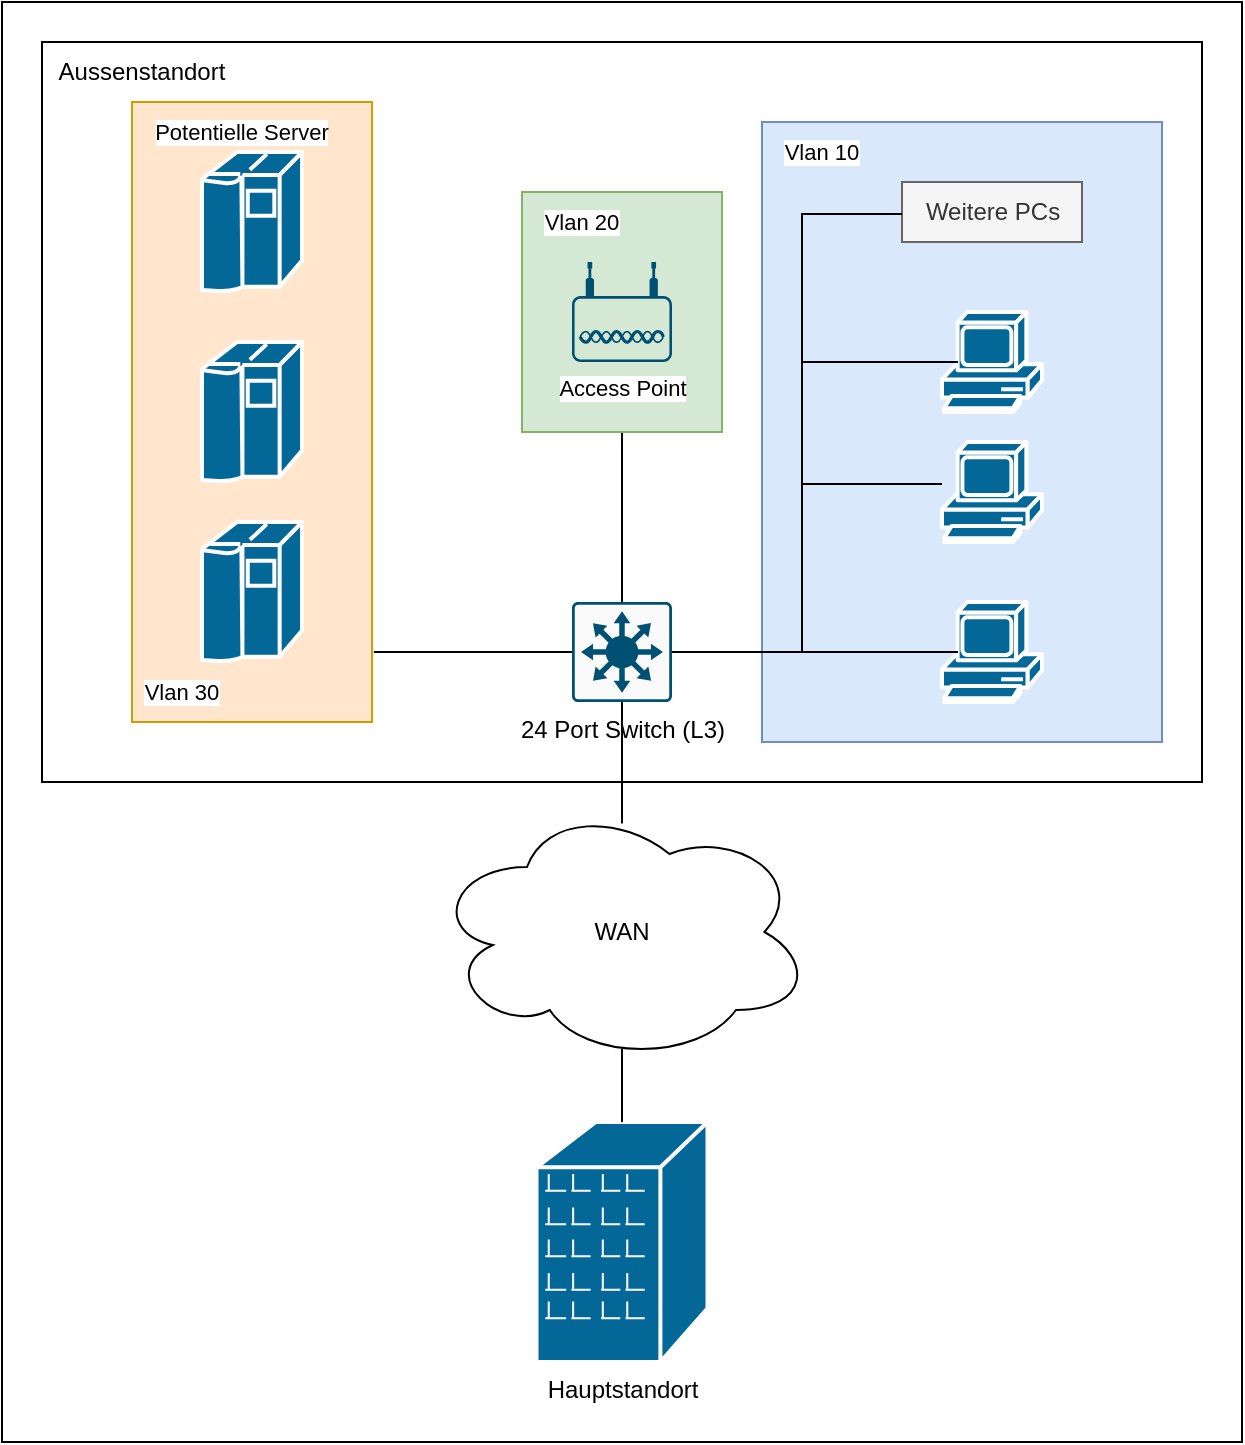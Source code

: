 <mxfile version="25.0.3">
  <diagram name="Page-1" id="mG3JjF4AT4EH1i0YmEWR">
    <mxGraphModel dx="1354" dy="794" grid="1" gridSize="10" guides="1" tooltips="1" connect="1" arrows="1" fold="1" page="1" pageScale="1" pageWidth="1169" pageHeight="827" math="0" shadow="0">
      <root>
        <mxCell id="0" />
        <mxCell id="1" parent="0" />
        <mxCell id="jVVp3Q50tCkHYjFSbhdP-2" value="" style="rounded=0;whiteSpace=wrap;html=1;" vertex="1" parent="1">
          <mxGeometry x="290" y="80" width="620" height="720" as="geometry" />
        </mxCell>
        <mxCell id="jVVp3Q50tCkHYjFSbhdP-3" value="Hauptstandort" style="shape=mxgraph.cisco.buildings.branch_office;sketch=0;html=1;pointerEvents=1;dashed=0;fillColor=#036897;strokeColor=#ffffff;strokeWidth=2;verticalLabelPosition=bottom;verticalAlign=top;align=center;outlineConnect=0;" vertex="1" parent="1">
          <mxGeometry x="557.25" y="640" width="85.5" height="120" as="geometry" />
        </mxCell>
        <mxCell id="jVVp3Q50tCkHYjFSbhdP-4" value="WAN" style="ellipse;shape=cloud;whiteSpace=wrap;html=1;" vertex="1" parent="1">
          <mxGeometry x="505" y="480" width="190" height="130" as="geometry" />
        </mxCell>
        <mxCell id="jVVp3Q50tCkHYjFSbhdP-5" style="edgeStyle=orthogonalEdgeStyle;rounded=0;orthogonalLoop=1;jettySize=auto;html=1;exitX=0.5;exitY=0;exitDx=0;exitDy=0;exitPerimeter=0;entryX=0.5;entryY=0.95;entryDx=0;entryDy=0;entryPerimeter=0;endArrow=none;endFill=0;" edge="1" parent="1" source="jVVp3Q50tCkHYjFSbhdP-3" target="jVVp3Q50tCkHYjFSbhdP-4">
          <mxGeometry relative="1" as="geometry" />
        </mxCell>
        <mxCell id="jVVp3Q50tCkHYjFSbhdP-6" value="" style="rounded=0;whiteSpace=wrap;html=1;" vertex="1" parent="1">
          <mxGeometry x="310" y="100" width="580" height="370" as="geometry" />
        </mxCell>
        <mxCell id="jVVp3Q50tCkHYjFSbhdP-7" value="Aussenstandort" style="text;html=1;align=center;verticalAlign=middle;whiteSpace=wrap;rounded=0;" vertex="1" parent="1">
          <mxGeometry x="310" y="100" width="100" height="30" as="geometry" />
        </mxCell>
        <mxCell id="jVVp3Q50tCkHYjFSbhdP-25" style="edgeStyle=orthogonalEdgeStyle;shape=connector;rounded=0;orthogonalLoop=1;jettySize=auto;html=1;strokeColor=default;align=center;verticalAlign=middle;fontFamily=Helvetica;fontSize=11;fontColor=default;labelBackgroundColor=default;endArrow=none;endFill=0;" edge="1" parent="1" source="jVVp3Q50tCkHYjFSbhdP-8" target="jVVp3Q50tCkHYjFSbhdP-19">
          <mxGeometry relative="1" as="geometry" />
        </mxCell>
        <mxCell id="jVVp3Q50tCkHYjFSbhdP-8" value="24 Port Switch (L3)" style="sketch=0;points=[[0.015,0.015,0],[0.985,0.015,0],[0.985,0.985,0],[0.015,0.985,0],[0.25,0,0],[0.5,0,0],[0.75,0,0],[1,0.25,0],[1,0.5,0],[1,0.75,0],[0.75,1,0],[0.5,1,0],[0.25,1,0],[0,0.75,0],[0,0.5,0],[0,0.25,0]];verticalLabelPosition=bottom;html=1;verticalAlign=top;aspect=fixed;align=center;pointerEvents=1;shape=mxgraph.cisco19.rect;prIcon=l3_switch;fillColor=#FAFAFA;strokeColor=#005073;" vertex="1" parent="1">
          <mxGeometry x="575" y="380" width="50" height="50" as="geometry" />
        </mxCell>
        <mxCell id="jVVp3Q50tCkHYjFSbhdP-9" style="edgeStyle=orthogonalEdgeStyle;rounded=0;orthogonalLoop=1;jettySize=auto;html=1;entryX=0.5;entryY=1;entryDx=0;entryDy=0;entryPerimeter=0;endArrow=none;endFill=0;exitX=0.5;exitY=0.083;exitDx=0;exitDy=0;exitPerimeter=0;" edge="1" parent="1" source="jVVp3Q50tCkHYjFSbhdP-4" target="jVVp3Q50tCkHYjFSbhdP-8">
          <mxGeometry relative="1" as="geometry">
            <mxPoint x="600" y="490" as="sourcePoint" />
          </mxGeometry>
        </mxCell>
        <mxCell id="jVVp3Q50tCkHYjFSbhdP-20" value="" style="rounded=0;whiteSpace=wrap;html=1;fontFamily=Helvetica;fontSize=11;labelBackgroundColor=default;fillColor=#dae8fc;strokeColor=#6c8ebf;" vertex="1" parent="1">
          <mxGeometry x="670" y="140" width="200" height="310" as="geometry" />
        </mxCell>
        <mxCell id="jVVp3Q50tCkHYjFSbhdP-10" value="" style="shape=mxgraph.cisco.computers_and_peripherals.pc;sketch=0;html=1;pointerEvents=1;dashed=0;fillColor=#036897;strokeColor=#ffffff;strokeWidth=2;verticalLabelPosition=bottom;verticalAlign=top;align=center;outlineConnect=0;" vertex="1" parent="1">
          <mxGeometry x="760" y="235" width="50" height="50" as="geometry" />
        </mxCell>
        <mxCell id="jVVp3Q50tCkHYjFSbhdP-13" value="" style="shape=mxgraph.cisco.computers_and_peripherals.pc;sketch=0;html=1;pointerEvents=1;dashed=0;fillColor=#036897;strokeColor=#ffffff;strokeWidth=2;verticalLabelPosition=bottom;verticalAlign=top;align=center;outlineConnect=0;" vertex="1" parent="1">
          <mxGeometry x="760" y="380" width="50" height="50" as="geometry" />
        </mxCell>
        <mxCell id="jVVp3Q50tCkHYjFSbhdP-12" value="" style="shape=mxgraph.cisco.computers_and_peripherals.pc;sketch=0;html=1;pointerEvents=1;dashed=0;fillColor=#036897;strokeColor=#ffffff;strokeWidth=2;verticalLabelPosition=bottom;verticalAlign=top;align=center;outlineConnect=0;" vertex="1" parent="1">
          <mxGeometry x="760" y="300" width="50" height="50" as="geometry" />
        </mxCell>
        <mxCell id="jVVp3Q50tCkHYjFSbhdP-14" value="Weitere PCs" style="text;html=1;align=center;verticalAlign=middle;resizable=0;points=[];autosize=1;strokeColor=#666666;fillColor=#f5f5f5;fontColor=#333333;" vertex="1" parent="1">
          <mxGeometry x="740" y="170" width="90" height="30" as="geometry" />
        </mxCell>
        <mxCell id="jVVp3Q50tCkHYjFSbhdP-15" style="edgeStyle=orthogonalEdgeStyle;rounded=0;orthogonalLoop=1;jettySize=auto;html=1;exitX=1;exitY=0.5;exitDx=0;exitDy=0;exitPerimeter=0;entryX=0.16;entryY=0.5;entryDx=0;entryDy=0;entryPerimeter=0;endArrow=none;endFill=0;" edge="1" parent="1" source="jVVp3Q50tCkHYjFSbhdP-8" target="jVVp3Q50tCkHYjFSbhdP-13">
          <mxGeometry relative="1" as="geometry" />
        </mxCell>
        <mxCell id="jVVp3Q50tCkHYjFSbhdP-16" style="edgeStyle=orthogonalEdgeStyle;shape=connector;rounded=0;orthogonalLoop=1;jettySize=auto;html=1;entryX=0;entryY=0.42;entryDx=0;entryDy=0;entryPerimeter=0;strokeColor=default;align=center;verticalAlign=middle;fontFamily=Helvetica;fontSize=11;fontColor=default;labelBackgroundColor=default;endArrow=none;endFill=0;" edge="1" parent="1" source="jVVp3Q50tCkHYjFSbhdP-8" target="jVVp3Q50tCkHYjFSbhdP-12">
          <mxGeometry relative="1" as="geometry">
            <Array as="points">
              <mxPoint x="690" y="405" />
              <mxPoint x="690" y="321" />
            </Array>
          </mxGeometry>
        </mxCell>
        <mxCell id="jVVp3Q50tCkHYjFSbhdP-17" style="edgeStyle=orthogonalEdgeStyle;shape=connector;rounded=0;orthogonalLoop=1;jettySize=auto;html=1;entryX=0.16;entryY=0.5;entryDx=0;entryDy=0;entryPerimeter=0;strokeColor=default;align=center;verticalAlign=middle;fontFamily=Helvetica;fontSize=11;fontColor=default;labelBackgroundColor=default;endArrow=none;endFill=0;" edge="1" parent="1" source="jVVp3Q50tCkHYjFSbhdP-8" target="jVVp3Q50tCkHYjFSbhdP-10">
          <mxGeometry relative="1" as="geometry">
            <Array as="points">
              <mxPoint x="690" y="405" />
              <mxPoint x="690" y="260" />
            </Array>
          </mxGeometry>
        </mxCell>
        <mxCell id="jVVp3Q50tCkHYjFSbhdP-23" value="" style="rounded=0;whiteSpace=wrap;html=1;fontFamily=Helvetica;fontSize=11;labelBackgroundColor=default;fillColor=#d5e8d4;strokeColor=#82b366;" vertex="1" parent="1">
          <mxGeometry x="550" y="175" width="100" height="120" as="geometry" />
        </mxCell>
        <mxCell id="jVVp3Q50tCkHYjFSbhdP-19" value="Access Point" style="points=[[0.03,0.36,0],[0.18,0,0],[0.5,0.34,0],[0.82,0,0],[0.97,0.36,0],[1,0.67,0],[0.975,0.975,0],[0.5,1,0],[0.025,0.975,0],[0,0.67,0]];verticalLabelPosition=bottom;sketch=0;html=1;verticalAlign=top;aspect=fixed;align=center;pointerEvents=1;shape=mxgraph.cisco19.wireless_access_point;fillColor=#005073;strokeColor=none;fontFamily=Helvetica;fontSize=11;fontColor=default;labelBackgroundColor=default;" vertex="1" parent="1">
          <mxGeometry x="575" y="210" width="50" height="50" as="geometry" />
        </mxCell>
        <mxCell id="jVVp3Q50tCkHYjFSbhdP-18" style="edgeStyle=orthogonalEdgeStyle;shape=connector;rounded=0;orthogonalLoop=1;jettySize=auto;html=1;entryX=0;entryY=0.533;entryDx=0;entryDy=0;entryPerimeter=0;strokeColor=default;align=center;verticalAlign=middle;fontFamily=Helvetica;fontSize=11;fontColor=default;labelBackgroundColor=default;endArrow=none;endFill=0;" edge="1" parent="1" source="jVVp3Q50tCkHYjFSbhdP-8" target="jVVp3Q50tCkHYjFSbhdP-14">
          <mxGeometry relative="1" as="geometry">
            <Array as="points">
              <mxPoint x="690" y="405" />
              <mxPoint x="690" y="186" />
            </Array>
          </mxGeometry>
        </mxCell>
        <mxCell id="jVVp3Q50tCkHYjFSbhdP-21" value="Vlan 10" style="text;html=1;align=center;verticalAlign=middle;whiteSpace=wrap;rounded=0;fontFamily=Helvetica;fontSize=11;fontColor=default;labelBackgroundColor=default;" vertex="1" parent="1">
          <mxGeometry x="670" y="140" width="60" height="30" as="geometry" />
        </mxCell>
        <mxCell id="jVVp3Q50tCkHYjFSbhdP-24" value="Vlan 20" style="text;html=1;align=center;verticalAlign=middle;whiteSpace=wrap;rounded=0;fontFamily=Helvetica;fontSize=11;fontColor=default;labelBackgroundColor=default;" vertex="1" parent="1">
          <mxGeometry x="550" y="175" width="60" height="30" as="geometry" />
        </mxCell>
        <mxCell id="jVVp3Q50tCkHYjFSbhdP-29" value="" style="rounded=0;whiteSpace=wrap;html=1;fontFamily=Helvetica;fontSize=11;labelBackgroundColor=default;fillColor=#ffe6cc;strokeColor=#d79b00;" vertex="1" parent="1">
          <mxGeometry x="355" y="130" width="120" height="310" as="geometry" />
        </mxCell>
        <mxCell id="jVVp3Q50tCkHYjFSbhdP-26" value="" style="shape=mxgraph.cisco.computers_and_peripherals.ibm_mainframe;sketch=0;html=1;pointerEvents=1;dashed=0;fillColor=#036897;strokeColor=#ffffff;strokeWidth=2;verticalLabelPosition=bottom;verticalAlign=top;align=center;outlineConnect=0;fontFamily=Helvetica;fontSize=11;fontColor=default;labelBackgroundColor=default;" vertex="1" parent="1">
          <mxGeometry x="390" y="340" width="50" height="70" as="geometry" />
        </mxCell>
        <mxCell id="jVVp3Q50tCkHYjFSbhdP-28" value="" style="shape=mxgraph.cisco.computers_and_peripherals.ibm_mainframe;sketch=0;html=1;pointerEvents=1;dashed=0;fillColor=#036897;strokeColor=#ffffff;strokeWidth=2;verticalLabelPosition=bottom;verticalAlign=top;align=center;outlineConnect=0;fontFamily=Helvetica;fontSize=11;fontColor=default;labelBackgroundColor=default;" vertex="1" parent="1">
          <mxGeometry x="390" y="155" width="50" height="70" as="geometry" />
        </mxCell>
        <mxCell id="jVVp3Q50tCkHYjFSbhdP-30" style="edgeStyle=orthogonalEdgeStyle;shape=connector;rounded=0;orthogonalLoop=1;jettySize=auto;html=1;exitX=0;exitY=0.5;exitDx=0;exitDy=0;exitPerimeter=0;entryX=1.008;entryY=0.887;entryDx=0;entryDy=0;entryPerimeter=0;strokeColor=default;align=center;verticalAlign=middle;fontFamily=Helvetica;fontSize=11;fontColor=default;labelBackgroundColor=default;endArrow=none;endFill=0;" edge="1" parent="1" source="jVVp3Q50tCkHYjFSbhdP-8" target="jVVp3Q50tCkHYjFSbhdP-29">
          <mxGeometry relative="1" as="geometry" />
        </mxCell>
        <mxCell id="jVVp3Q50tCkHYjFSbhdP-31" value="" style="shape=mxgraph.cisco.computers_and_peripherals.ibm_mainframe;sketch=0;html=1;pointerEvents=1;dashed=0;fillColor=#036897;strokeColor=#ffffff;strokeWidth=2;verticalLabelPosition=bottom;verticalAlign=top;align=center;outlineConnect=0;fontFamily=Helvetica;fontSize=11;fontColor=default;labelBackgroundColor=default;" vertex="1" parent="1">
          <mxGeometry x="390" y="250" width="50" height="70" as="geometry" />
        </mxCell>
        <mxCell id="jVVp3Q50tCkHYjFSbhdP-32" value="Potentielle Server" style="text;html=1;align=center;verticalAlign=middle;whiteSpace=wrap;rounded=0;fontFamily=Helvetica;fontSize=11;fontColor=default;labelBackgroundColor=default;" vertex="1" parent="1">
          <mxGeometry x="355" y="130" width="110" height="30" as="geometry" />
        </mxCell>
        <mxCell id="jVVp3Q50tCkHYjFSbhdP-33" value="Vlan 30" style="text;html=1;align=center;verticalAlign=middle;whiteSpace=wrap;rounded=0;fontFamily=Helvetica;fontSize=11;fontColor=default;labelBackgroundColor=default;" vertex="1" parent="1">
          <mxGeometry x="350" y="410" width="60" height="30" as="geometry" />
        </mxCell>
      </root>
    </mxGraphModel>
  </diagram>
</mxfile>
